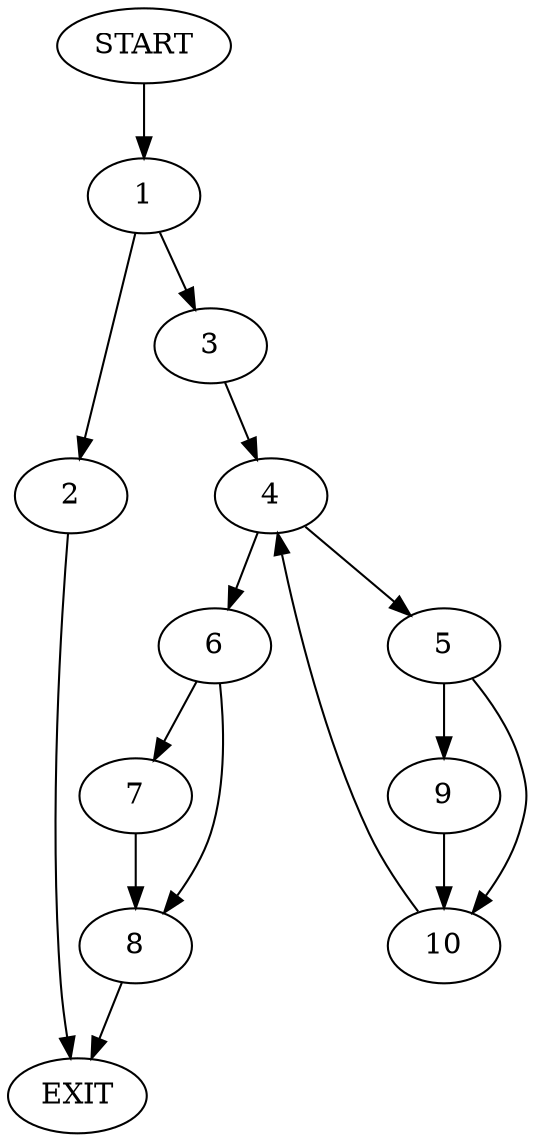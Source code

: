 digraph {
0 [label="START"]
11 [label="EXIT"]
0 -> 1
1 -> 2
1 -> 3
2 -> 11
3 -> 4
4 -> 5
4 -> 6
6 -> 7
6 -> 8
5 -> 9
5 -> 10
10 -> 4
9 -> 10
7 -> 8
8 -> 11
}
